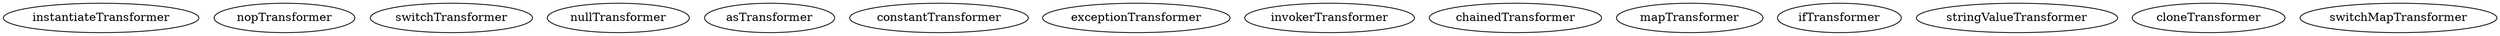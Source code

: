 digraph G {
instantiateTransformer;
nopTransformer;
switchTransformer;
nullTransformer;
asTransformer;
constantTransformer;
exceptionTransformer;
invokerTransformer;
chainedTransformer;
mapTransformer;
ifTransformer;
stringValueTransformer;
cloneTransformer;
switchMapTransformer;
}
